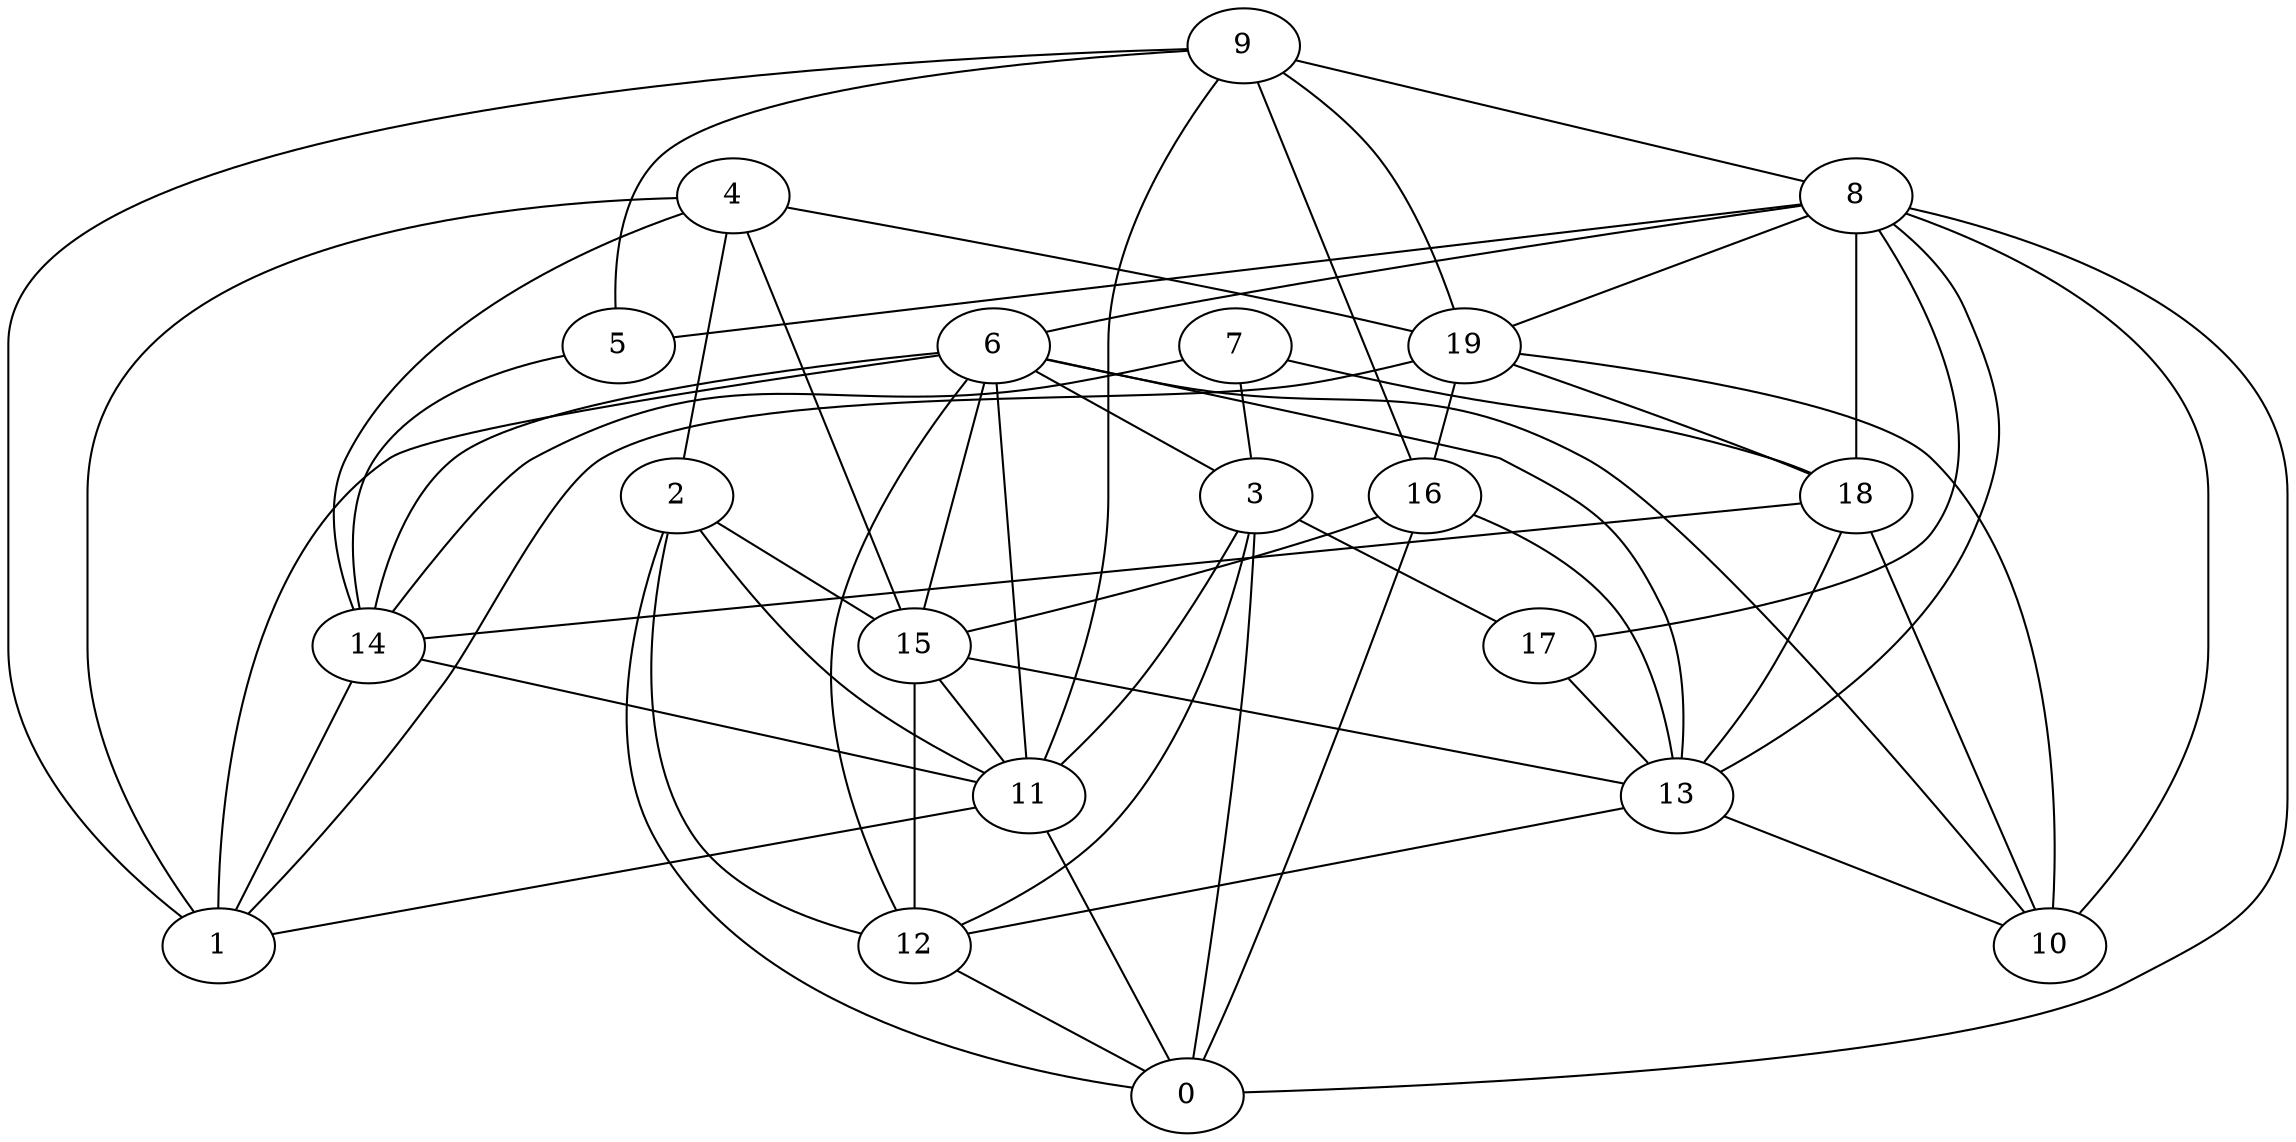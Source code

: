 digraph GG_graph {

subgraph G_graph {
edge [color = black]
"4" -> "15" [dir = none]
"4" -> "19" [dir = none]
"14" -> "11" [dir = none]
"8" -> "6" [dir = none]
"8" -> "5" [dir = none]
"8" -> "13" [dir = none]
"8" -> "10" [dir = none]
"8" -> "0" [dir = none]
"8" -> "17" [dir = none]
"18" -> "10" [dir = none]
"18" -> "13" [dir = none]
"2" -> "11" [dir = none]
"2" -> "0" [dir = none]
"9" -> "16" [dir = none]
"9" -> "19" [dir = none]
"9" -> "5" [dir = none]
"3" -> "17" [dir = none]
"3" -> "0" [dir = none]
"3" -> "11" [dir = none]
"3" -> "12" [dir = none]
"16" -> "13" [dir = none]
"16" -> "15" [dir = none]
"17" -> "13" [dir = none]
"7" -> "18" [dir = none]
"7" -> "3" [dir = none]
"15" -> "11" [dir = none]
"15" -> "13" [dir = none]
"15" -> "12" [dir = none]
"13" -> "10" [dir = none]
"12" -> "0" [dir = none]
"19" -> "16" [dir = none]
"19" -> "10" [dir = none]
"19" -> "1" [dir = none]
"6" -> "1" [dir = none]
"6" -> "15" [dir = none]
"6" -> "10" [dir = none]
"6" -> "14" [dir = none]
"6" -> "11" [dir = none]
"4" -> "1" [dir = none]
"11" -> "1" [dir = none]
"6" -> "3" [dir = none]
"5" -> "14" [dir = none]
"14" -> "1" [dir = none]
"8" -> "18" [dir = none]
"8" -> "19" [dir = none]
"6" -> "13" [dir = none]
"4" -> "14" [dir = none]
"6" -> "12" [dir = none]
"4" -> "2" [dir = none]
"2" -> "12" [dir = none]
"13" -> "12" [dir = none]
"9" -> "11" [dir = none]
"18" -> "14" [dir = none]
"11" -> "0" [dir = none]
"9" -> "1" [dir = none]
"2" -> "15" [dir = none]
"7" -> "14" [dir = none]
"19" -> "18" [dir = none]
"16" -> "0" [dir = none]
"9" -> "8" [dir = none]
}

}

